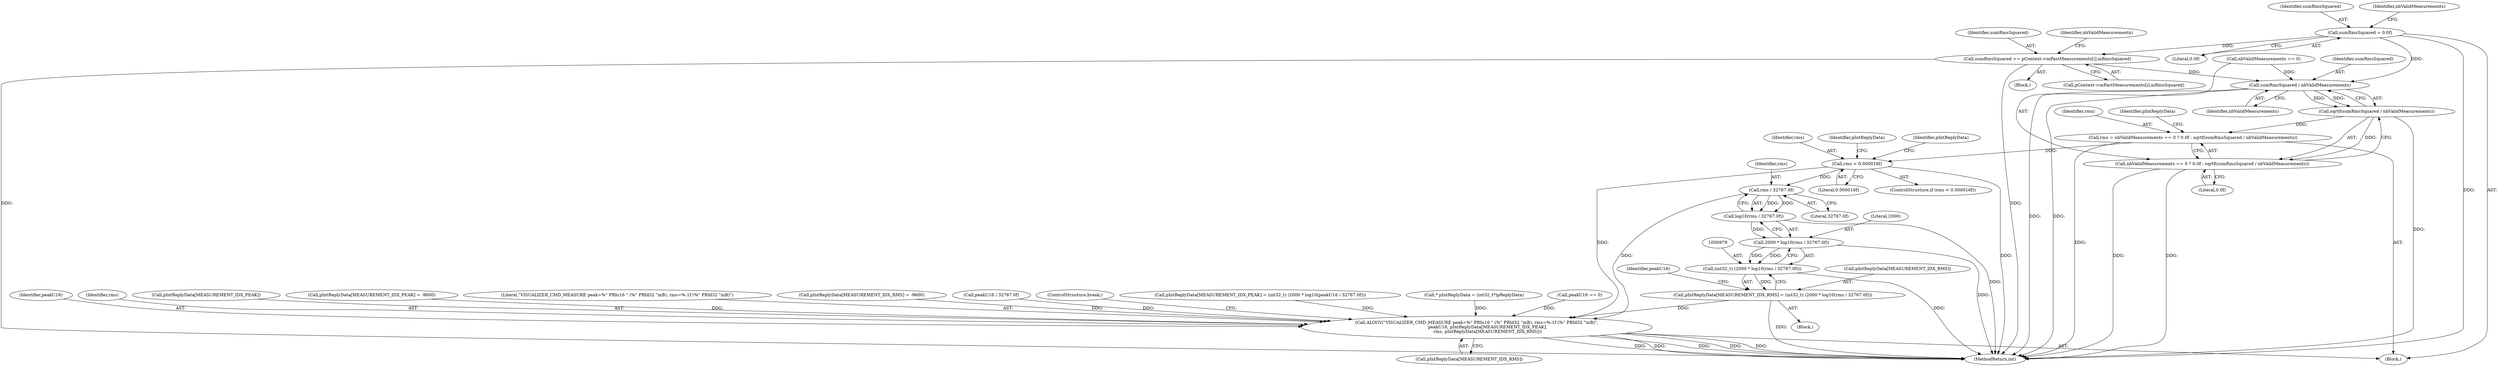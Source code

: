 digraph "0_Android_aeea52da00d210587fb3ed895de3d5f2e0264c88_11@pointer" {
"1000932" [label="(Call,sumRmsSquared += pContext->mPastMeasurements[i].mRmsSquared)"];
"1000823" [label="(Call,sumRmsSquared = 0.0f)"];
"1000952" [label="(Call,sumRmsSquared / nbValidMeasurements)"];
"1000951" [label="(Call,sqrtf(sumRmsSquared / nbValidMeasurements))"];
"1000944" [label="(Call,rms = nbValidMeasurements == 0 ? 0.0f : sqrtf(sumRmsSquared / nbValidMeasurements))"];
"1000962" [label="(Call,rms < 0.000016f)"];
"1000983" [label="(Call,rms / 32767.0f)"];
"1000982" [label="(Call,log10(rms / 32767.0f))"];
"1000980" [label="(Call,2000 * log10(rms / 32767.0f))"];
"1000978" [label="(Call,(int32_t) (2000 * log10(rms / 32767.0f)))"];
"1000974" [label="(Call,pIntReplyData[MEASUREMENT_IDX_RMS] = (int32_t) (2000 * log10(rms / 32767.0f)))"];
"1001011" [label="(Call,ALOGV(\"VISUALIZER_CMD_MEASURE peak=%\" PRIu16 \" (%\" PRId32 \"mB), rms=%.1f (%\" PRId32 \"mB)\",\n                peakU16, pIntReplyData[MEASUREMENT_IDX_PEAK],\n                rms, pIntReplyData[MEASUREMENT_IDX_RMS]))"];
"1000946" [label="(Call,nbValidMeasurements == 0 ? 0.0f : sqrtf(sumRmsSquared / nbValidMeasurements))"];
"1000951" [label="(Call,sqrtf(sumRmsSquared / nbValidMeasurements))"];
"1000952" [label="(Call,sumRmsSquared / nbValidMeasurements)"];
"1000953" [label="(Identifier,sumRmsSquared)"];
"1000964" [label="(Literal,0.000016f)"];
"1000982" [label="(Call,log10(rms / 32767.0f))"];
"1001013" [label="(Identifier,peakU16)"];
"1000950" [label="(Literal,0.0f)"];
"1000963" [label="(Identifier,rms)"];
"1000817" [label="(Block,)"];
"1000944" [label="(Call,rms = nbValidMeasurements == 0 ? 0.0f : sqrtf(sumRmsSquared / nbValidMeasurements))"];
"1000961" [label="(ControlStructure,if (rms < 0.000016f))"];
"1000975" [label="(Call,pIntReplyData[MEASUREMENT_IDX_RMS])"];
"1000911" [label="(Block,)"];
"1000981" [label="(Literal,2000)"];
"1001011" [label="(Call,ALOGV(\"VISUALIZER_CMD_MEASURE peak=%\" PRIu16 \" (%\" PRId32 \"mB), rms=%.1f (%\" PRId32 \"mB)\",\n                peakU16, pIntReplyData[MEASUREMENT_IDX_PEAK],\n                rms, pIntReplyData[MEASUREMENT_IDX_RMS]))"];
"1000933" [label="(Identifier,sumRmsSquared)"];
"1001017" [label="(Identifier,rms)"];
"1000980" [label="(Call,2000 * log10(rms / 32767.0f))"];
"1000945" [label="(Identifier,rms)"];
"1000946" [label="(Call,nbValidMeasurements == 0 ? 0.0f : sqrtf(sumRmsSquared / nbValidMeasurements))"];
"1000976" [label="(Identifier,pIntReplyData)"];
"1001014" [label="(Call,pIntReplyData[MEASUREMENT_IDX_PEAK])"];
"1000983" [label="(Call,rms / 32767.0f)"];
"1000991" [label="(Call,pIntReplyData[MEASUREMENT_IDX_PEAK] = -9600)"];
"1000988" [label="(Identifier,peakU16)"];
"1000825" [label="(Literal,0.0f)"];
"1001028" [label="(MethodReturn,int)"];
"1000823" [label="(Call,sumRmsSquared = 0.0f)"];
"1001012" [label="(Literal,\"VISUALIZER_CMD_MEASURE peak=%\" PRIu16 \" (%\" PRId32 \"mB), rms=%.1f (%\" PRId32 \"mB)\")"];
"1000985" [label="(Literal,32767.0f)"];
"1000954" [label="(Identifier,nbValidMeasurements)"];
"1000966" [label="(Call,pIntReplyData[MEASUREMENT_IDX_RMS] = -9600)"];
"1000932" [label="(Call,sumRmsSquared += pContext->mPastMeasurements[i].mRmsSquared)"];
"1000942" [label="(Identifier,nbValidMeasurements)"];
"1000962" [label="(Call,rms < 0.000016f)"];
"1000978" [label="(Call,(int32_t) (2000 * log10(rms / 32767.0f)))"];
"1001008" [label="(Call,peakU16 / 32767.0f)"];
"1001021" [label="(ControlStructure,break;)"];
"1000999" [label="(Call,pIntReplyData[MEASUREMENT_IDX_PEAK] = (int32_t) (2000 * log10(peakU16 / 32767.0f)))"];
"1000824" [label="(Identifier,sumRmsSquared)"];
"1000957" [label="(Identifier,pIntReplyData)"];
"1000974" [label="(Call,pIntReplyData[MEASUREMENT_IDX_RMS] = (int32_t) (2000 * log10(rms / 32767.0f)))"];
"1001018" [label="(Call,pIntReplyData[MEASUREMENT_IDX_RMS])"];
"1000828" [label="(Identifier,nbValidMeasurements)"];
"1000934" [label="(Call,pContext->mPastMeasurements[i].mRmsSquared)"];
"1000973" [label="(Block,)"];
"1000968" [label="(Identifier,pIntReplyData)"];
"1000956" [label="(Call,* pIntReplyData = (int32_t*)pReplyData)"];
"1000947" [label="(Call,nbValidMeasurements == 0)"];
"1000987" [label="(Call,peakU16 == 0)"];
"1000984" [label="(Identifier,rms)"];
"1000932" -> "1000911"  [label="AST: "];
"1000932" -> "1000934"  [label="CFG: "];
"1000933" -> "1000932"  [label="AST: "];
"1000934" -> "1000932"  [label="AST: "];
"1000942" -> "1000932"  [label="CFG: "];
"1000932" -> "1001028"  [label="DDG: "];
"1000932" -> "1001028"  [label="DDG: "];
"1000823" -> "1000932"  [label="DDG: "];
"1000932" -> "1000952"  [label="DDG: "];
"1000823" -> "1000817"  [label="AST: "];
"1000823" -> "1000825"  [label="CFG: "];
"1000824" -> "1000823"  [label="AST: "];
"1000825" -> "1000823"  [label="AST: "];
"1000828" -> "1000823"  [label="CFG: "];
"1000823" -> "1001028"  [label="DDG: "];
"1000823" -> "1000952"  [label="DDG: "];
"1000952" -> "1000951"  [label="AST: "];
"1000952" -> "1000954"  [label="CFG: "];
"1000953" -> "1000952"  [label="AST: "];
"1000954" -> "1000952"  [label="AST: "];
"1000951" -> "1000952"  [label="CFG: "];
"1000952" -> "1001028"  [label="DDG: "];
"1000952" -> "1001028"  [label="DDG: "];
"1000952" -> "1000951"  [label="DDG: "];
"1000952" -> "1000951"  [label="DDG: "];
"1000947" -> "1000952"  [label="DDG: "];
"1000951" -> "1000946"  [label="AST: "];
"1000946" -> "1000951"  [label="CFG: "];
"1000951" -> "1001028"  [label="DDG: "];
"1000951" -> "1000944"  [label="DDG: "];
"1000951" -> "1000946"  [label="DDG: "];
"1000944" -> "1000817"  [label="AST: "];
"1000944" -> "1000946"  [label="CFG: "];
"1000945" -> "1000944"  [label="AST: "];
"1000946" -> "1000944"  [label="AST: "];
"1000957" -> "1000944"  [label="CFG: "];
"1000944" -> "1001028"  [label="DDG: "];
"1000944" -> "1000962"  [label="DDG: "];
"1000962" -> "1000961"  [label="AST: "];
"1000962" -> "1000964"  [label="CFG: "];
"1000963" -> "1000962"  [label="AST: "];
"1000964" -> "1000962"  [label="AST: "];
"1000968" -> "1000962"  [label="CFG: "];
"1000976" -> "1000962"  [label="CFG: "];
"1000962" -> "1001028"  [label="DDG: "];
"1000962" -> "1000983"  [label="DDG: "];
"1000962" -> "1001011"  [label="DDG: "];
"1000983" -> "1000982"  [label="AST: "];
"1000983" -> "1000985"  [label="CFG: "];
"1000984" -> "1000983"  [label="AST: "];
"1000985" -> "1000983"  [label="AST: "];
"1000982" -> "1000983"  [label="CFG: "];
"1000983" -> "1000982"  [label="DDG: "];
"1000983" -> "1000982"  [label="DDG: "];
"1000983" -> "1001011"  [label="DDG: "];
"1000982" -> "1000980"  [label="AST: "];
"1000980" -> "1000982"  [label="CFG: "];
"1000982" -> "1001028"  [label="DDG: "];
"1000982" -> "1000980"  [label="DDG: "];
"1000980" -> "1000978"  [label="AST: "];
"1000981" -> "1000980"  [label="AST: "];
"1000978" -> "1000980"  [label="CFG: "];
"1000980" -> "1001028"  [label="DDG: "];
"1000980" -> "1000978"  [label="DDG: "];
"1000980" -> "1000978"  [label="DDG: "];
"1000978" -> "1000974"  [label="AST: "];
"1000979" -> "1000978"  [label="AST: "];
"1000974" -> "1000978"  [label="CFG: "];
"1000978" -> "1001028"  [label="DDG: "];
"1000978" -> "1000974"  [label="DDG: "];
"1000974" -> "1000973"  [label="AST: "];
"1000975" -> "1000974"  [label="AST: "];
"1000988" -> "1000974"  [label="CFG: "];
"1000974" -> "1001028"  [label="DDG: "];
"1000974" -> "1001011"  [label="DDG: "];
"1001011" -> "1000817"  [label="AST: "];
"1001011" -> "1001018"  [label="CFG: "];
"1001012" -> "1001011"  [label="AST: "];
"1001013" -> "1001011"  [label="AST: "];
"1001014" -> "1001011"  [label="AST: "];
"1001017" -> "1001011"  [label="AST: "];
"1001018" -> "1001011"  [label="AST: "];
"1001021" -> "1001011"  [label="CFG: "];
"1001011" -> "1001028"  [label="DDG: "];
"1001011" -> "1001028"  [label="DDG: "];
"1001011" -> "1001028"  [label="DDG: "];
"1001011" -> "1001028"  [label="DDG: "];
"1001011" -> "1001028"  [label="DDG: "];
"1000987" -> "1001011"  [label="DDG: "];
"1001008" -> "1001011"  [label="DDG: "];
"1000956" -> "1001011"  [label="DDG: "];
"1000991" -> "1001011"  [label="DDG: "];
"1000999" -> "1001011"  [label="DDG: "];
"1000966" -> "1001011"  [label="DDG: "];
"1000946" -> "1000950"  [label="CFG: "];
"1000947" -> "1000946"  [label="AST: "];
"1000950" -> "1000946"  [label="AST: "];
"1000946" -> "1001028"  [label="DDG: "];
"1000946" -> "1001028"  [label="DDG: "];
}
